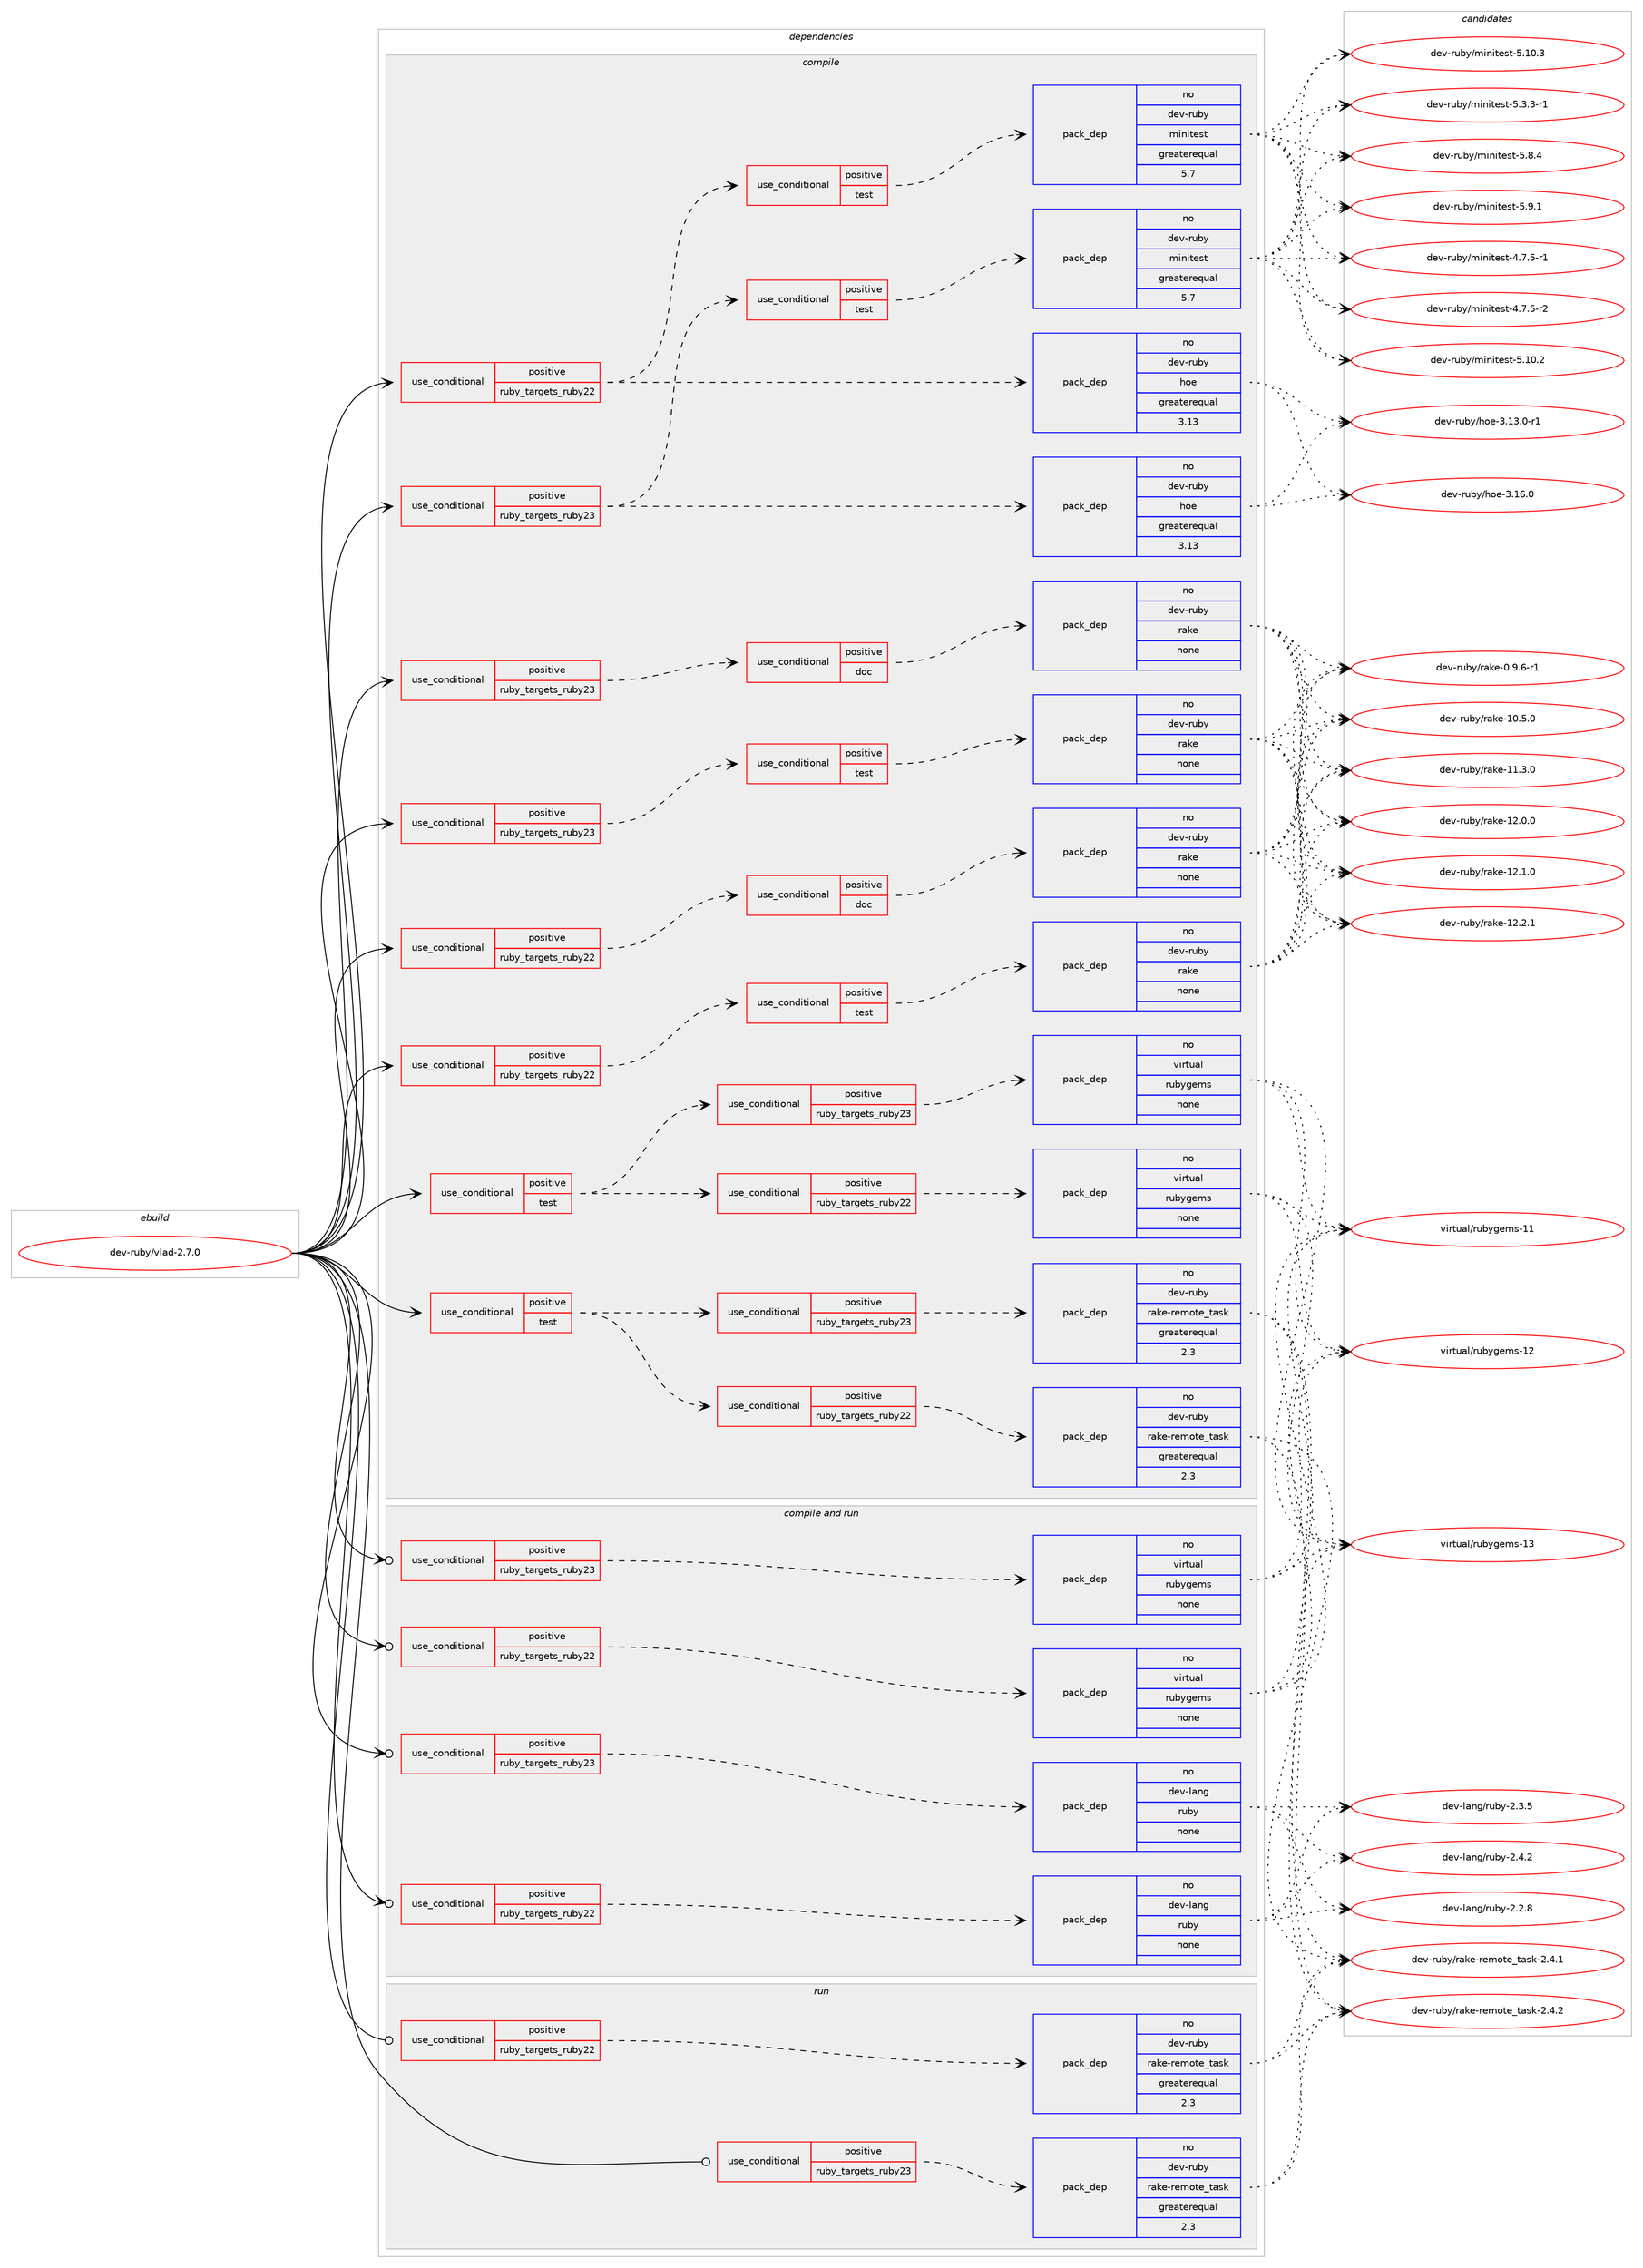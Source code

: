 digraph prolog {

# *************
# Graph options
# *************

newrank=true;
concentrate=true;
compound=true;
graph [rankdir=LR,fontname=Helvetica,fontsize=10,ranksep=1.5];#, ranksep=2.5, nodesep=0.2];
edge  [arrowhead=vee];
node  [fontname=Helvetica,fontsize=10];

# **********
# The ebuild
# **********

subgraph cluster_leftcol {
color=gray;
rank=same;
label=<<i>ebuild</i>>;
id [label="dev-ruby/vlad-2.7.0", color=red, width=4, href="../dev-ruby/vlad-2.7.0.svg"];
}

# ****************
# The dependencies
# ****************

subgraph cluster_midcol {
color=gray;
label=<<i>dependencies</i>>;
subgraph cluster_compile {
fillcolor="#eeeeee";
style=filled;
label=<<i>compile</i>>;
subgraph cond76175 {
dependency277007 [label=<<TABLE BORDER="0" CELLBORDER="1" CELLSPACING="0" CELLPADDING="4"><TR><TD ROWSPAN="3" CELLPADDING="10">use_conditional</TD></TR><TR><TD>positive</TD></TR><TR><TD>ruby_targets_ruby22</TD></TR></TABLE>>, shape=none, color=red];
subgraph cond76176 {
dependency277008 [label=<<TABLE BORDER="0" CELLBORDER="1" CELLSPACING="0" CELLPADDING="4"><TR><TD ROWSPAN="3" CELLPADDING="10">use_conditional</TD></TR><TR><TD>positive</TD></TR><TR><TD>doc</TD></TR></TABLE>>, shape=none, color=red];
subgraph pack196716 {
dependency277009 [label=<<TABLE BORDER="0" CELLBORDER="1" CELLSPACING="0" CELLPADDING="4" WIDTH="220"><TR><TD ROWSPAN="6" CELLPADDING="30">pack_dep</TD></TR><TR><TD WIDTH="110">no</TD></TR><TR><TD>dev-ruby</TD></TR><TR><TD>rake</TD></TR><TR><TD>none</TD></TR><TR><TD></TD></TR></TABLE>>, shape=none, color=blue];
}
dependency277008:e -> dependency277009:w [weight=20,style="dashed",arrowhead="vee"];
}
dependency277007:e -> dependency277008:w [weight=20,style="dashed",arrowhead="vee"];
}
id:e -> dependency277007:w [weight=20,style="solid",arrowhead="vee"];
subgraph cond76177 {
dependency277010 [label=<<TABLE BORDER="0" CELLBORDER="1" CELLSPACING="0" CELLPADDING="4"><TR><TD ROWSPAN="3" CELLPADDING="10">use_conditional</TD></TR><TR><TD>positive</TD></TR><TR><TD>ruby_targets_ruby22</TD></TR></TABLE>>, shape=none, color=red];
subgraph cond76178 {
dependency277011 [label=<<TABLE BORDER="0" CELLBORDER="1" CELLSPACING="0" CELLPADDING="4"><TR><TD ROWSPAN="3" CELLPADDING="10">use_conditional</TD></TR><TR><TD>positive</TD></TR><TR><TD>test</TD></TR></TABLE>>, shape=none, color=red];
subgraph pack196717 {
dependency277012 [label=<<TABLE BORDER="0" CELLBORDER="1" CELLSPACING="0" CELLPADDING="4" WIDTH="220"><TR><TD ROWSPAN="6" CELLPADDING="30">pack_dep</TD></TR><TR><TD WIDTH="110">no</TD></TR><TR><TD>dev-ruby</TD></TR><TR><TD>rake</TD></TR><TR><TD>none</TD></TR><TR><TD></TD></TR></TABLE>>, shape=none, color=blue];
}
dependency277011:e -> dependency277012:w [weight=20,style="dashed",arrowhead="vee"];
}
dependency277010:e -> dependency277011:w [weight=20,style="dashed",arrowhead="vee"];
}
id:e -> dependency277010:w [weight=20,style="solid",arrowhead="vee"];
subgraph cond76179 {
dependency277013 [label=<<TABLE BORDER="0" CELLBORDER="1" CELLSPACING="0" CELLPADDING="4"><TR><TD ROWSPAN="3" CELLPADDING="10">use_conditional</TD></TR><TR><TD>positive</TD></TR><TR><TD>ruby_targets_ruby22</TD></TR></TABLE>>, shape=none, color=red];
subgraph pack196718 {
dependency277014 [label=<<TABLE BORDER="0" CELLBORDER="1" CELLSPACING="0" CELLPADDING="4" WIDTH="220"><TR><TD ROWSPAN="6" CELLPADDING="30">pack_dep</TD></TR><TR><TD WIDTH="110">no</TD></TR><TR><TD>dev-ruby</TD></TR><TR><TD>hoe</TD></TR><TR><TD>greaterequal</TD></TR><TR><TD>3.13</TD></TR></TABLE>>, shape=none, color=blue];
}
dependency277013:e -> dependency277014:w [weight=20,style="dashed",arrowhead="vee"];
subgraph cond76180 {
dependency277015 [label=<<TABLE BORDER="0" CELLBORDER="1" CELLSPACING="0" CELLPADDING="4"><TR><TD ROWSPAN="3" CELLPADDING="10">use_conditional</TD></TR><TR><TD>positive</TD></TR><TR><TD>test</TD></TR></TABLE>>, shape=none, color=red];
subgraph pack196719 {
dependency277016 [label=<<TABLE BORDER="0" CELLBORDER="1" CELLSPACING="0" CELLPADDING="4" WIDTH="220"><TR><TD ROWSPAN="6" CELLPADDING="30">pack_dep</TD></TR><TR><TD WIDTH="110">no</TD></TR><TR><TD>dev-ruby</TD></TR><TR><TD>minitest</TD></TR><TR><TD>greaterequal</TD></TR><TR><TD>5.7</TD></TR></TABLE>>, shape=none, color=blue];
}
dependency277015:e -> dependency277016:w [weight=20,style="dashed",arrowhead="vee"];
}
dependency277013:e -> dependency277015:w [weight=20,style="dashed",arrowhead="vee"];
}
id:e -> dependency277013:w [weight=20,style="solid",arrowhead="vee"];
subgraph cond76181 {
dependency277017 [label=<<TABLE BORDER="0" CELLBORDER="1" CELLSPACING="0" CELLPADDING="4"><TR><TD ROWSPAN="3" CELLPADDING="10">use_conditional</TD></TR><TR><TD>positive</TD></TR><TR><TD>ruby_targets_ruby23</TD></TR></TABLE>>, shape=none, color=red];
subgraph cond76182 {
dependency277018 [label=<<TABLE BORDER="0" CELLBORDER="1" CELLSPACING="0" CELLPADDING="4"><TR><TD ROWSPAN="3" CELLPADDING="10">use_conditional</TD></TR><TR><TD>positive</TD></TR><TR><TD>doc</TD></TR></TABLE>>, shape=none, color=red];
subgraph pack196720 {
dependency277019 [label=<<TABLE BORDER="0" CELLBORDER="1" CELLSPACING="0" CELLPADDING="4" WIDTH="220"><TR><TD ROWSPAN="6" CELLPADDING="30">pack_dep</TD></TR><TR><TD WIDTH="110">no</TD></TR><TR><TD>dev-ruby</TD></TR><TR><TD>rake</TD></TR><TR><TD>none</TD></TR><TR><TD></TD></TR></TABLE>>, shape=none, color=blue];
}
dependency277018:e -> dependency277019:w [weight=20,style="dashed",arrowhead="vee"];
}
dependency277017:e -> dependency277018:w [weight=20,style="dashed",arrowhead="vee"];
}
id:e -> dependency277017:w [weight=20,style="solid",arrowhead="vee"];
subgraph cond76183 {
dependency277020 [label=<<TABLE BORDER="0" CELLBORDER="1" CELLSPACING="0" CELLPADDING="4"><TR><TD ROWSPAN="3" CELLPADDING="10">use_conditional</TD></TR><TR><TD>positive</TD></TR><TR><TD>ruby_targets_ruby23</TD></TR></TABLE>>, shape=none, color=red];
subgraph cond76184 {
dependency277021 [label=<<TABLE BORDER="0" CELLBORDER="1" CELLSPACING="0" CELLPADDING="4"><TR><TD ROWSPAN="3" CELLPADDING="10">use_conditional</TD></TR><TR><TD>positive</TD></TR><TR><TD>test</TD></TR></TABLE>>, shape=none, color=red];
subgraph pack196721 {
dependency277022 [label=<<TABLE BORDER="0" CELLBORDER="1" CELLSPACING="0" CELLPADDING="4" WIDTH="220"><TR><TD ROWSPAN="6" CELLPADDING="30">pack_dep</TD></TR><TR><TD WIDTH="110">no</TD></TR><TR><TD>dev-ruby</TD></TR><TR><TD>rake</TD></TR><TR><TD>none</TD></TR><TR><TD></TD></TR></TABLE>>, shape=none, color=blue];
}
dependency277021:e -> dependency277022:w [weight=20,style="dashed",arrowhead="vee"];
}
dependency277020:e -> dependency277021:w [weight=20,style="dashed",arrowhead="vee"];
}
id:e -> dependency277020:w [weight=20,style="solid",arrowhead="vee"];
subgraph cond76185 {
dependency277023 [label=<<TABLE BORDER="0" CELLBORDER="1" CELLSPACING="0" CELLPADDING="4"><TR><TD ROWSPAN="3" CELLPADDING="10">use_conditional</TD></TR><TR><TD>positive</TD></TR><TR><TD>ruby_targets_ruby23</TD></TR></TABLE>>, shape=none, color=red];
subgraph pack196722 {
dependency277024 [label=<<TABLE BORDER="0" CELLBORDER="1" CELLSPACING="0" CELLPADDING="4" WIDTH="220"><TR><TD ROWSPAN="6" CELLPADDING="30">pack_dep</TD></TR><TR><TD WIDTH="110">no</TD></TR><TR><TD>dev-ruby</TD></TR><TR><TD>hoe</TD></TR><TR><TD>greaterequal</TD></TR><TR><TD>3.13</TD></TR></TABLE>>, shape=none, color=blue];
}
dependency277023:e -> dependency277024:w [weight=20,style="dashed",arrowhead="vee"];
subgraph cond76186 {
dependency277025 [label=<<TABLE BORDER="0" CELLBORDER="1" CELLSPACING="0" CELLPADDING="4"><TR><TD ROWSPAN="3" CELLPADDING="10">use_conditional</TD></TR><TR><TD>positive</TD></TR><TR><TD>test</TD></TR></TABLE>>, shape=none, color=red];
subgraph pack196723 {
dependency277026 [label=<<TABLE BORDER="0" CELLBORDER="1" CELLSPACING="0" CELLPADDING="4" WIDTH="220"><TR><TD ROWSPAN="6" CELLPADDING="30">pack_dep</TD></TR><TR><TD WIDTH="110">no</TD></TR><TR><TD>dev-ruby</TD></TR><TR><TD>minitest</TD></TR><TR><TD>greaterequal</TD></TR><TR><TD>5.7</TD></TR></TABLE>>, shape=none, color=blue];
}
dependency277025:e -> dependency277026:w [weight=20,style="dashed",arrowhead="vee"];
}
dependency277023:e -> dependency277025:w [weight=20,style="dashed",arrowhead="vee"];
}
id:e -> dependency277023:w [weight=20,style="solid",arrowhead="vee"];
subgraph cond76187 {
dependency277027 [label=<<TABLE BORDER="0" CELLBORDER="1" CELLSPACING="0" CELLPADDING="4"><TR><TD ROWSPAN="3" CELLPADDING="10">use_conditional</TD></TR><TR><TD>positive</TD></TR><TR><TD>test</TD></TR></TABLE>>, shape=none, color=red];
subgraph cond76188 {
dependency277028 [label=<<TABLE BORDER="0" CELLBORDER="1" CELLSPACING="0" CELLPADDING="4"><TR><TD ROWSPAN="3" CELLPADDING="10">use_conditional</TD></TR><TR><TD>positive</TD></TR><TR><TD>ruby_targets_ruby22</TD></TR></TABLE>>, shape=none, color=red];
subgraph pack196724 {
dependency277029 [label=<<TABLE BORDER="0" CELLBORDER="1" CELLSPACING="0" CELLPADDING="4" WIDTH="220"><TR><TD ROWSPAN="6" CELLPADDING="30">pack_dep</TD></TR><TR><TD WIDTH="110">no</TD></TR><TR><TD>dev-ruby</TD></TR><TR><TD>rake-remote_task</TD></TR><TR><TD>greaterequal</TD></TR><TR><TD>2.3</TD></TR></TABLE>>, shape=none, color=blue];
}
dependency277028:e -> dependency277029:w [weight=20,style="dashed",arrowhead="vee"];
}
dependency277027:e -> dependency277028:w [weight=20,style="dashed",arrowhead="vee"];
subgraph cond76189 {
dependency277030 [label=<<TABLE BORDER="0" CELLBORDER="1" CELLSPACING="0" CELLPADDING="4"><TR><TD ROWSPAN="3" CELLPADDING="10">use_conditional</TD></TR><TR><TD>positive</TD></TR><TR><TD>ruby_targets_ruby23</TD></TR></TABLE>>, shape=none, color=red];
subgraph pack196725 {
dependency277031 [label=<<TABLE BORDER="0" CELLBORDER="1" CELLSPACING="0" CELLPADDING="4" WIDTH="220"><TR><TD ROWSPAN="6" CELLPADDING="30">pack_dep</TD></TR><TR><TD WIDTH="110">no</TD></TR><TR><TD>dev-ruby</TD></TR><TR><TD>rake-remote_task</TD></TR><TR><TD>greaterequal</TD></TR><TR><TD>2.3</TD></TR></TABLE>>, shape=none, color=blue];
}
dependency277030:e -> dependency277031:w [weight=20,style="dashed",arrowhead="vee"];
}
dependency277027:e -> dependency277030:w [weight=20,style="dashed",arrowhead="vee"];
}
id:e -> dependency277027:w [weight=20,style="solid",arrowhead="vee"];
subgraph cond76190 {
dependency277032 [label=<<TABLE BORDER="0" CELLBORDER="1" CELLSPACING="0" CELLPADDING="4"><TR><TD ROWSPAN="3" CELLPADDING="10">use_conditional</TD></TR><TR><TD>positive</TD></TR><TR><TD>test</TD></TR></TABLE>>, shape=none, color=red];
subgraph cond76191 {
dependency277033 [label=<<TABLE BORDER="0" CELLBORDER="1" CELLSPACING="0" CELLPADDING="4"><TR><TD ROWSPAN="3" CELLPADDING="10">use_conditional</TD></TR><TR><TD>positive</TD></TR><TR><TD>ruby_targets_ruby22</TD></TR></TABLE>>, shape=none, color=red];
subgraph pack196726 {
dependency277034 [label=<<TABLE BORDER="0" CELLBORDER="1" CELLSPACING="0" CELLPADDING="4" WIDTH="220"><TR><TD ROWSPAN="6" CELLPADDING="30">pack_dep</TD></TR><TR><TD WIDTH="110">no</TD></TR><TR><TD>virtual</TD></TR><TR><TD>rubygems</TD></TR><TR><TD>none</TD></TR><TR><TD></TD></TR></TABLE>>, shape=none, color=blue];
}
dependency277033:e -> dependency277034:w [weight=20,style="dashed",arrowhead="vee"];
}
dependency277032:e -> dependency277033:w [weight=20,style="dashed",arrowhead="vee"];
subgraph cond76192 {
dependency277035 [label=<<TABLE BORDER="0" CELLBORDER="1" CELLSPACING="0" CELLPADDING="4"><TR><TD ROWSPAN="3" CELLPADDING="10">use_conditional</TD></TR><TR><TD>positive</TD></TR><TR><TD>ruby_targets_ruby23</TD></TR></TABLE>>, shape=none, color=red];
subgraph pack196727 {
dependency277036 [label=<<TABLE BORDER="0" CELLBORDER="1" CELLSPACING="0" CELLPADDING="4" WIDTH="220"><TR><TD ROWSPAN="6" CELLPADDING="30">pack_dep</TD></TR><TR><TD WIDTH="110">no</TD></TR><TR><TD>virtual</TD></TR><TR><TD>rubygems</TD></TR><TR><TD>none</TD></TR><TR><TD></TD></TR></TABLE>>, shape=none, color=blue];
}
dependency277035:e -> dependency277036:w [weight=20,style="dashed",arrowhead="vee"];
}
dependency277032:e -> dependency277035:w [weight=20,style="dashed",arrowhead="vee"];
}
id:e -> dependency277032:w [weight=20,style="solid",arrowhead="vee"];
}
subgraph cluster_compileandrun {
fillcolor="#eeeeee";
style=filled;
label=<<i>compile and run</i>>;
subgraph cond76193 {
dependency277037 [label=<<TABLE BORDER="0" CELLBORDER="1" CELLSPACING="0" CELLPADDING="4"><TR><TD ROWSPAN="3" CELLPADDING="10">use_conditional</TD></TR><TR><TD>positive</TD></TR><TR><TD>ruby_targets_ruby22</TD></TR></TABLE>>, shape=none, color=red];
subgraph pack196728 {
dependency277038 [label=<<TABLE BORDER="0" CELLBORDER="1" CELLSPACING="0" CELLPADDING="4" WIDTH="220"><TR><TD ROWSPAN="6" CELLPADDING="30">pack_dep</TD></TR><TR><TD WIDTH="110">no</TD></TR><TR><TD>dev-lang</TD></TR><TR><TD>ruby</TD></TR><TR><TD>none</TD></TR><TR><TD></TD></TR></TABLE>>, shape=none, color=blue];
}
dependency277037:e -> dependency277038:w [weight=20,style="dashed",arrowhead="vee"];
}
id:e -> dependency277037:w [weight=20,style="solid",arrowhead="odotvee"];
subgraph cond76194 {
dependency277039 [label=<<TABLE BORDER="0" CELLBORDER="1" CELLSPACING="0" CELLPADDING="4"><TR><TD ROWSPAN="3" CELLPADDING="10">use_conditional</TD></TR><TR><TD>positive</TD></TR><TR><TD>ruby_targets_ruby22</TD></TR></TABLE>>, shape=none, color=red];
subgraph pack196729 {
dependency277040 [label=<<TABLE BORDER="0" CELLBORDER="1" CELLSPACING="0" CELLPADDING="4" WIDTH="220"><TR><TD ROWSPAN="6" CELLPADDING="30">pack_dep</TD></TR><TR><TD WIDTH="110">no</TD></TR><TR><TD>virtual</TD></TR><TR><TD>rubygems</TD></TR><TR><TD>none</TD></TR><TR><TD></TD></TR></TABLE>>, shape=none, color=blue];
}
dependency277039:e -> dependency277040:w [weight=20,style="dashed",arrowhead="vee"];
}
id:e -> dependency277039:w [weight=20,style="solid",arrowhead="odotvee"];
subgraph cond76195 {
dependency277041 [label=<<TABLE BORDER="0" CELLBORDER="1" CELLSPACING="0" CELLPADDING="4"><TR><TD ROWSPAN="3" CELLPADDING="10">use_conditional</TD></TR><TR><TD>positive</TD></TR><TR><TD>ruby_targets_ruby23</TD></TR></TABLE>>, shape=none, color=red];
subgraph pack196730 {
dependency277042 [label=<<TABLE BORDER="0" CELLBORDER="1" CELLSPACING="0" CELLPADDING="4" WIDTH="220"><TR><TD ROWSPAN="6" CELLPADDING="30">pack_dep</TD></TR><TR><TD WIDTH="110">no</TD></TR><TR><TD>dev-lang</TD></TR><TR><TD>ruby</TD></TR><TR><TD>none</TD></TR><TR><TD></TD></TR></TABLE>>, shape=none, color=blue];
}
dependency277041:e -> dependency277042:w [weight=20,style="dashed",arrowhead="vee"];
}
id:e -> dependency277041:w [weight=20,style="solid",arrowhead="odotvee"];
subgraph cond76196 {
dependency277043 [label=<<TABLE BORDER="0" CELLBORDER="1" CELLSPACING="0" CELLPADDING="4"><TR><TD ROWSPAN="3" CELLPADDING="10">use_conditional</TD></TR><TR><TD>positive</TD></TR><TR><TD>ruby_targets_ruby23</TD></TR></TABLE>>, shape=none, color=red];
subgraph pack196731 {
dependency277044 [label=<<TABLE BORDER="0" CELLBORDER="1" CELLSPACING="0" CELLPADDING="4" WIDTH="220"><TR><TD ROWSPAN="6" CELLPADDING="30">pack_dep</TD></TR><TR><TD WIDTH="110">no</TD></TR><TR><TD>virtual</TD></TR><TR><TD>rubygems</TD></TR><TR><TD>none</TD></TR><TR><TD></TD></TR></TABLE>>, shape=none, color=blue];
}
dependency277043:e -> dependency277044:w [weight=20,style="dashed",arrowhead="vee"];
}
id:e -> dependency277043:w [weight=20,style="solid",arrowhead="odotvee"];
}
subgraph cluster_run {
fillcolor="#eeeeee";
style=filled;
label=<<i>run</i>>;
subgraph cond76197 {
dependency277045 [label=<<TABLE BORDER="0" CELLBORDER="1" CELLSPACING="0" CELLPADDING="4"><TR><TD ROWSPAN="3" CELLPADDING="10">use_conditional</TD></TR><TR><TD>positive</TD></TR><TR><TD>ruby_targets_ruby22</TD></TR></TABLE>>, shape=none, color=red];
subgraph pack196732 {
dependency277046 [label=<<TABLE BORDER="0" CELLBORDER="1" CELLSPACING="0" CELLPADDING="4" WIDTH="220"><TR><TD ROWSPAN="6" CELLPADDING="30">pack_dep</TD></TR><TR><TD WIDTH="110">no</TD></TR><TR><TD>dev-ruby</TD></TR><TR><TD>rake-remote_task</TD></TR><TR><TD>greaterequal</TD></TR><TR><TD>2.3</TD></TR></TABLE>>, shape=none, color=blue];
}
dependency277045:e -> dependency277046:w [weight=20,style="dashed",arrowhead="vee"];
}
id:e -> dependency277045:w [weight=20,style="solid",arrowhead="odot"];
subgraph cond76198 {
dependency277047 [label=<<TABLE BORDER="0" CELLBORDER="1" CELLSPACING="0" CELLPADDING="4"><TR><TD ROWSPAN="3" CELLPADDING="10">use_conditional</TD></TR><TR><TD>positive</TD></TR><TR><TD>ruby_targets_ruby23</TD></TR></TABLE>>, shape=none, color=red];
subgraph pack196733 {
dependency277048 [label=<<TABLE BORDER="0" CELLBORDER="1" CELLSPACING="0" CELLPADDING="4" WIDTH="220"><TR><TD ROWSPAN="6" CELLPADDING="30">pack_dep</TD></TR><TR><TD WIDTH="110">no</TD></TR><TR><TD>dev-ruby</TD></TR><TR><TD>rake-remote_task</TD></TR><TR><TD>greaterequal</TD></TR><TR><TD>2.3</TD></TR></TABLE>>, shape=none, color=blue];
}
dependency277047:e -> dependency277048:w [weight=20,style="dashed",arrowhead="vee"];
}
id:e -> dependency277047:w [weight=20,style="solid",arrowhead="odot"];
}
}

# **************
# The candidates
# **************

subgraph cluster_choices {
rank=same;
color=gray;
label=<<i>candidates</i>>;

subgraph choice196716 {
color=black;
nodesep=1;
choice100101118451141179812147114971071014548465746544511449 [label="dev-ruby/rake-0.9.6-r1", color=red, width=4,href="../dev-ruby/rake-0.9.6-r1.svg"];
choice1001011184511411798121471149710710145494846534648 [label="dev-ruby/rake-10.5.0", color=red, width=4,href="../dev-ruby/rake-10.5.0.svg"];
choice1001011184511411798121471149710710145494946514648 [label="dev-ruby/rake-11.3.0", color=red, width=4,href="../dev-ruby/rake-11.3.0.svg"];
choice1001011184511411798121471149710710145495046484648 [label="dev-ruby/rake-12.0.0", color=red, width=4,href="../dev-ruby/rake-12.0.0.svg"];
choice1001011184511411798121471149710710145495046494648 [label="dev-ruby/rake-12.1.0", color=red, width=4,href="../dev-ruby/rake-12.1.0.svg"];
choice1001011184511411798121471149710710145495046504649 [label="dev-ruby/rake-12.2.1", color=red, width=4,href="../dev-ruby/rake-12.2.1.svg"];
dependency277009:e -> choice100101118451141179812147114971071014548465746544511449:w [style=dotted,weight="100"];
dependency277009:e -> choice1001011184511411798121471149710710145494846534648:w [style=dotted,weight="100"];
dependency277009:e -> choice1001011184511411798121471149710710145494946514648:w [style=dotted,weight="100"];
dependency277009:e -> choice1001011184511411798121471149710710145495046484648:w [style=dotted,weight="100"];
dependency277009:e -> choice1001011184511411798121471149710710145495046494648:w [style=dotted,weight="100"];
dependency277009:e -> choice1001011184511411798121471149710710145495046504649:w [style=dotted,weight="100"];
}
subgraph choice196717 {
color=black;
nodesep=1;
choice100101118451141179812147114971071014548465746544511449 [label="dev-ruby/rake-0.9.6-r1", color=red, width=4,href="../dev-ruby/rake-0.9.6-r1.svg"];
choice1001011184511411798121471149710710145494846534648 [label="dev-ruby/rake-10.5.0", color=red, width=4,href="../dev-ruby/rake-10.5.0.svg"];
choice1001011184511411798121471149710710145494946514648 [label="dev-ruby/rake-11.3.0", color=red, width=4,href="../dev-ruby/rake-11.3.0.svg"];
choice1001011184511411798121471149710710145495046484648 [label="dev-ruby/rake-12.0.0", color=red, width=4,href="../dev-ruby/rake-12.0.0.svg"];
choice1001011184511411798121471149710710145495046494648 [label="dev-ruby/rake-12.1.0", color=red, width=4,href="../dev-ruby/rake-12.1.0.svg"];
choice1001011184511411798121471149710710145495046504649 [label="dev-ruby/rake-12.2.1", color=red, width=4,href="../dev-ruby/rake-12.2.1.svg"];
dependency277012:e -> choice100101118451141179812147114971071014548465746544511449:w [style=dotted,weight="100"];
dependency277012:e -> choice1001011184511411798121471149710710145494846534648:w [style=dotted,weight="100"];
dependency277012:e -> choice1001011184511411798121471149710710145494946514648:w [style=dotted,weight="100"];
dependency277012:e -> choice1001011184511411798121471149710710145495046484648:w [style=dotted,weight="100"];
dependency277012:e -> choice1001011184511411798121471149710710145495046494648:w [style=dotted,weight="100"];
dependency277012:e -> choice1001011184511411798121471149710710145495046504649:w [style=dotted,weight="100"];
}
subgraph choice196718 {
color=black;
nodesep=1;
choice100101118451141179812147104111101455146495146484511449 [label="dev-ruby/hoe-3.13.0-r1", color=red, width=4,href="../dev-ruby/hoe-3.13.0-r1.svg"];
choice10010111845114117981214710411110145514649544648 [label="dev-ruby/hoe-3.16.0", color=red, width=4,href="../dev-ruby/hoe-3.16.0.svg"];
dependency277014:e -> choice100101118451141179812147104111101455146495146484511449:w [style=dotted,weight="100"];
dependency277014:e -> choice10010111845114117981214710411110145514649544648:w [style=dotted,weight="100"];
}
subgraph choice196719 {
color=black;
nodesep=1;
choice1001011184511411798121471091051101051161011151164552465546534511449 [label="dev-ruby/minitest-4.7.5-r1", color=red, width=4,href="../dev-ruby/minitest-4.7.5-r1.svg"];
choice1001011184511411798121471091051101051161011151164552465546534511450 [label="dev-ruby/minitest-4.7.5-r2", color=red, width=4,href="../dev-ruby/minitest-4.7.5-r2.svg"];
choice10010111845114117981214710910511010511610111511645534649484650 [label="dev-ruby/minitest-5.10.2", color=red, width=4,href="../dev-ruby/minitest-5.10.2.svg"];
choice10010111845114117981214710910511010511610111511645534649484651 [label="dev-ruby/minitest-5.10.3", color=red, width=4,href="../dev-ruby/minitest-5.10.3.svg"];
choice1001011184511411798121471091051101051161011151164553465146514511449 [label="dev-ruby/minitest-5.3.3-r1", color=red, width=4,href="../dev-ruby/minitest-5.3.3-r1.svg"];
choice100101118451141179812147109105110105116101115116455346564652 [label="dev-ruby/minitest-5.8.4", color=red, width=4,href="../dev-ruby/minitest-5.8.4.svg"];
choice100101118451141179812147109105110105116101115116455346574649 [label="dev-ruby/minitest-5.9.1", color=red, width=4,href="../dev-ruby/minitest-5.9.1.svg"];
dependency277016:e -> choice1001011184511411798121471091051101051161011151164552465546534511449:w [style=dotted,weight="100"];
dependency277016:e -> choice1001011184511411798121471091051101051161011151164552465546534511450:w [style=dotted,weight="100"];
dependency277016:e -> choice10010111845114117981214710910511010511610111511645534649484650:w [style=dotted,weight="100"];
dependency277016:e -> choice10010111845114117981214710910511010511610111511645534649484651:w [style=dotted,weight="100"];
dependency277016:e -> choice1001011184511411798121471091051101051161011151164553465146514511449:w [style=dotted,weight="100"];
dependency277016:e -> choice100101118451141179812147109105110105116101115116455346564652:w [style=dotted,weight="100"];
dependency277016:e -> choice100101118451141179812147109105110105116101115116455346574649:w [style=dotted,weight="100"];
}
subgraph choice196720 {
color=black;
nodesep=1;
choice100101118451141179812147114971071014548465746544511449 [label="dev-ruby/rake-0.9.6-r1", color=red, width=4,href="../dev-ruby/rake-0.9.6-r1.svg"];
choice1001011184511411798121471149710710145494846534648 [label="dev-ruby/rake-10.5.0", color=red, width=4,href="../dev-ruby/rake-10.5.0.svg"];
choice1001011184511411798121471149710710145494946514648 [label="dev-ruby/rake-11.3.0", color=red, width=4,href="../dev-ruby/rake-11.3.0.svg"];
choice1001011184511411798121471149710710145495046484648 [label="dev-ruby/rake-12.0.0", color=red, width=4,href="../dev-ruby/rake-12.0.0.svg"];
choice1001011184511411798121471149710710145495046494648 [label="dev-ruby/rake-12.1.0", color=red, width=4,href="../dev-ruby/rake-12.1.0.svg"];
choice1001011184511411798121471149710710145495046504649 [label="dev-ruby/rake-12.2.1", color=red, width=4,href="../dev-ruby/rake-12.2.1.svg"];
dependency277019:e -> choice100101118451141179812147114971071014548465746544511449:w [style=dotted,weight="100"];
dependency277019:e -> choice1001011184511411798121471149710710145494846534648:w [style=dotted,weight="100"];
dependency277019:e -> choice1001011184511411798121471149710710145494946514648:w [style=dotted,weight="100"];
dependency277019:e -> choice1001011184511411798121471149710710145495046484648:w [style=dotted,weight="100"];
dependency277019:e -> choice1001011184511411798121471149710710145495046494648:w [style=dotted,weight="100"];
dependency277019:e -> choice1001011184511411798121471149710710145495046504649:w [style=dotted,weight="100"];
}
subgraph choice196721 {
color=black;
nodesep=1;
choice100101118451141179812147114971071014548465746544511449 [label="dev-ruby/rake-0.9.6-r1", color=red, width=4,href="../dev-ruby/rake-0.9.6-r1.svg"];
choice1001011184511411798121471149710710145494846534648 [label="dev-ruby/rake-10.5.0", color=red, width=4,href="../dev-ruby/rake-10.5.0.svg"];
choice1001011184511411798121471149710710145494946514648 [label="dev-ruby/rake-11.3.0", color=red, width=4,href="../dev-ruby/rake-11.3.0.svg"];
choice1001011184511411798121471149710710145495046484648 [label="dev-ruby/rake-12.0.0", color=red, width=4,href="../dev-ruby/rake-12.0.0.svg"];
choice1001011184511411798121471149710710145495046494648 [label="dev-ruby/rake-12.1.0", color=red, width=4,href="../dev-ruby/rake-12.1.0.svg"];
choice1001011184511411798121471149710710145495046504649 [label="dev-ruby/rake-12.2.1", color=red, width=4,href="../dev-ruby/rake-12.2.1.svg"];
dependency277022:e -> choice100101118451141179812147114971071014548465746544511449:w [style=dotted,weight="100"];
dependency277022:e -> choice1001011184511411798121471149710710145494846534648:w [style=dotted,weight="100"];
dependency277022:e -> choice1001011184511411798121471149710710145494946514648:w [style=dotted,weight="100"];
dependency277022:e -> choice1001011184511411798121471149710710145495046484648:w [style=dotted,weight="100"];
dependency277022:e -> choice1001011184511411798121471149710710145495046494648:w [style=dotted,weight="100"];
dependency277022:e -> choice1001011184511411798121471149710710145495046504649:w [style=dotted,weight="100"];
}
subgraph choice196722 {
color=black;
nodesep=1;
choice100101118451141179812147104111101455146495146484511449 [label="dev-ruby/hoe-3.13.0-r1", color=red, width=4,href="../dev-ruby/hoe-3.13.0-r1.svg"];
choice10010111845114117981214710411110145514649544648 [label="dev-ruby/hoe-3.16.0", color=red, width=4,href="../dev-ruby/hoe-3.16.0.svg"];
dependency277024:e -> choice100101118451141179812147104111101455146495146484511449:w [style=dotted,weight="100"];
dependency277024:e -> choice10010111845114117981214710411110145514649544648:w [style=dotted,weight="100"];
}
subgraph choice196723 {
color=black;
nodesep=1;
choice1001011184511411798121471091051101051161011151164552465546534511449 [label="dev-ruby/minitest-4.7.5-r1", color=red, width=4,href="../dev-ruby/minitest-4.7.5-r1.svg"];
choice1001011184511411798121471091051101051161011151164552465546534511450 [label="dev-ruby/minitest-4.7.5-r2", color=red, width=4,href="../dev-ruby/minitest-4.7.5-r2.svg"];
choice10010111845114117981214710910511010511610111511645534649484650 [label="dev-ruby/minitest-5.10.2", color=red, width=4,href="../dev-ruby/minitest-5.10.2.svg"];
choice10010111845114117981214710910511010511610111511645534649484651 [label="dev-ruby/minitest-5.10.3", color=red, width=4,href="../dev-ruby/minitest-5.10.3.svg"];
choice1001011184511411798121471091051101051161011151164553465146514511449 [label="dev-ruby/minitest-5.3.3-r1", color=red, width=4,href="../dev-ruby/minitest-5.3.3-r1.svg"];
choice100101118451141179812147109105110105116101115116455346564652 [label="dev-ruby/minitest-5.8.4", color=red, width=4,href="../dev-ruby/minitest-5.8.4.svg"];
choice100101118451141179812147109105110105116101115116455346574649 [label="dev-ruby/minitest-5.9.1", color=red, width=4,href="../dev-ruby/minitest-5.9.1.svg"];
dependency277026:e -> choice1001011184511411798121471091051101051161011151164552465546534511449:w [style=dotted,weight="100"];
dependency277026:e -> choice1001011184511411798121471091051101051161011151164552465546534511450:w [style=dotted,weight="100"];
dependency277026:e -> choice10010111845114117981214710910511010511610111511645534649484650:w [style=dotted,weight="100"];
dependency277026:e -> choice10010111845114117981214710910511010511610111511645534649484651:w [style=dotted,weight="100"];
dependency277026:e -> choice1001011184511411798121471091051101051161011151164553465146514511449:w [style=dotted,weight="100"];
dependency277026:e -> choice100101118451141179812147109105110105116101115116455346564652:w [style=dotted,weight="100"];
dependency277026:e -> choice100101118451141179812147109105110105116101115116455346574649:w [style=dotted,weight="100"];
}
subgraph choice196724 {
color=black;
nodesep=1;
choice10010111845114117981214711497107101451141011091111161019511697115107455046524649 [label="dev-ruby/rake-remote_task-2.4.1", color=red, width=4,href="../dev-ruby/rake-remote_task-2.4.1.svg"];
choice10010111845114117981214711497107101451141011091111161019511697115107455046524650 [label="dev-ruby/rake-remote_task-2.4.2", color=red, width=4,href="../dev-ruby/rake-remote_task-2.4.2.svg"];
dependency277029:e -> choice10010111845114117981214711497107101451141011091111161019511697115107455046524649:w [style=dotted,weight="100"];
dependency277029:e -> choice10010111845114117981214711497107101451141011091111161019511697115107455046524650:w [style=dotted,weight="100"];
}
subgraph choice196725 {
color=black;
nodesep=1;
choice10010111845114117981214711497107101451141011091111161019511697115107455046524649 [label="dev-ruby/rake-remote_task-2.4.1", color=red, width=4,href="../dev-ruby/rake-remote_task-2.4.1.svg"];
choice10010111845114117981214711497107101451141011091111161019511697115107455046524650 [label="dev-ruby/rake-remote_task-2.4.2", color=red, width=4,href="../dev-ruby/rake-remote_task-2.4.2.svg"];
dependency277031:e -> choice10010111845114117981214711497107101451141011091111161019511697115107455046524649:w [style=dotted,weight="100"];
dependency277031:e -> choice10010111845114117981214711497107101451141011091111161019511697115107455046524650:w [style=dotted,weight="100"];
}
subgraph choice196726 {
color=black;
nodesep=1;
choice118105114116117971084711411798121103101109115454949 [label="virtual/rubygems-11", color=red, width=4,href="../virtual/rubygems-11.svg"];
choice118105114116117971084711411798121103101109115454950 [label="virtual/rubygems-12", color=red, width=4,href="../virtual/rubygems-12.svg"];
choice118105114116117971084711411798121103101109115454951 [label="virtual/rubygems-13", color=red, width=4,href="../virtual/rubygems-13.svg"];
dependency277034:e -> choice118105114116117971084711411798121103101109115454949:w [style=dotted,weight="100"];
dependency277034:e -> choice118105114116117971084711411798121103101109115454950:w [style=dotted,weight="100"];
dependency277034:e -> choice118105114116117971084711411798121103101109115454951:w [style=dotted,weight="100"];
}
subgraph choice196727 {
color=black;
nodesep=1;
choice118105114116117971084711411798121103101109115454949 [label="virtual/rubygems-11", color=red, width=4,href="../virtual/rubygems-11.svg"];
choice118105114116117971084711411798121103101109115454950 [label="virtual/rubygems-12", color=red, width=4,href="../virtual/rubygems-12.svg"];
choice118105114116117971084711411798121103101109115454951 [label="virtual/rubygems-13", color=red, width=4,href="../virtual/rubygems-13.svg"];
dependency277036:e -> choice118105114116117971084711411798121103101109115454949:w [style=dotted,weight="100"];
dependency277036:e -> choice118105114116117971084711411798121103101109115454950:w [style=dotted,weight="100"];
dependency277036:e -> choice118105114116117971084711411798121103101109115454951:w [style=dotted,weight="100"];
}
subgraph choice196728 {
color=black;
nodesep=1;
choice10010111845108971101034711411798121455046504656 [label="dev-lang/ruby-2.2.8", color=red, width=4,href="../dev-lang/ruby-2.2.8.svg"];
choice10010111845108971101034711411798121455046514653 [label="dev-lang/ruby-2.3.5", color=red, width=4,href="../dev-lang/ruby-2.3.5.svg"];
choice10010111845108971101034711411798121455046524650 [label="dev-lang/ruby-2.4.2", color=red, width=4,href="../dev-lang/ruby-2.4.2.svg"];
dependency277038:e -> choice10010111845108971101034711411798121455046504656:w [style=dotted,weight="100"];
dependency277038:e -> choice10010111845108971101034711411798121455046514653:w [style=dotted,weight="100"];
dependency277038:e -> choice10010111845108971101034711411798121455046524650:w [style=dotted,weight="100"];
}
subgraph choice196729 {
color=black;
nodesep=1;
choice118105114116117971084711411798121103101109115454949 [label="virtual/rubygems-11", color=red, width=4,href="../virtual/rubygems-11.svg"];
choice118105114116117971084711411798121103101109115454950 [label="virtual/rubygems-12", color=red, width=4,href="../virtual/rubygems-12.svg"];
choice118105114116117971084711411798121103101109115454951 [label="virtual/rubygems-13", color=red, width=4,href="../virtual/rubygems-13.svg"];
dependency277040:e -> choice118105114116117971084711411798121103101109115454949:w [style=dotted,weight="100"];
dependency277040:e -> choice118105114116117971084711411798121103101109115454950:w [style=dotted,weight="100"];
dependency277040:e -> choice118105114116117971084711411798121103101109115454951:w [style=dotted,weight="100"];
}
subgraph choice196730 {
color=black;
nodesep=1;
choice10010111845108971101034711411798121455046504656 [label="dev-lang/ruby-2.2.8", color=red, width=4,href="../dev-lang/ruby-2.2.8.svg"];
choice10010111845108971101034711411798121455046514653 [label="dev-lang/ruby-2.3.5", color=red, width=4,href="../dev-lang/ruby-2.3.5.svg"];
choice10010111845108971101034711411798121455046524650 [label="dev-lang/ruby-2.4.2", color=red, width=4,href="../dev-lang/ruby-2.4.2.svg"];
dependency277042:e -> choice10010111845108971101034711411798121455046504656:w [style=dotted,weight="100"];
dependency277042:e -> choice10010111845108971101034711411798121455046514653:w [style=dotted,weight="100"];
dependency277042:e -> choice10010111845108971101034711411798121455046524650:w [style=dotted,weight="100"];
}
subgraph choice196731 {
color=black;
nodesep=1;
choice118105114116117971084711411798121103101109115454949 [label="virtual/rubygems-11", color=red, width=4,href="../virtual/rubygems-11.svg"];
choice118105114116117971084711411798121103101109115454950 [label="virtual/rubygems-12", color=red, width=4,href="../virtual/rubygems-12.svg"];
choice118105114116117971084711411798121103101109115454951 [label="virtual/rubygems-13", color=red, width=4,href="../virtual/rubygems-13.svg"];
dependency277044:e -> choice118105114116117971084711411798121103101109115454949:w [style=dotted,weight="100"];
dependency277044:e -> choice118105114116117971084711411798121103101109115454950:w [style=dotted,weight="100"];
dependency277044:e -> choice118105114116117971084711411798121103101109115454951:w [style=dotted,weight="100"];
}
subgraph choice196732 {
color=black;
nodesep=1;
choice10010111845114117981214711497107101451141011091111161019511697115107455046524649 [label="dev-ruby/rake-remote_task-2.4.1", color=red, width=4,href="../dev-ruby/rake-remote_task-2.4.1.svg"];
choice10010111845114117981214711497107101451141011091111161019511697115107455046524650 [label="dev-ruby/rake-remote_task-2.4.2", color=red, width=4,href="../dev-ruby/rake-remote_task-2.4.2.svg"];
dependency277046:e -> choice10010111845114117981214711497107101451141011091111161019511697115107455046524649:w [style=dotted,weight="100"];
dependency277046:e -> choice10010111845114117981214711497107101451141011091111161019511697115107455046524650:w [style=dotted,weight="100"];
}
subgraph choice196733 {
color=black;
nodesep=1;
choice10010111845114117981214711497107101451141011091111161019511697115107455046524649 [label="dev-ruby/rake-remote_task-2.4.1", color=red, width=4,href="../dev-ruby/rake-remote_task-2.4.1.svg"];
choice10010111845114117981214711497107101451141011091111161019511697115107455046524650 [label="dev-ruby/rake-remote_task-2.4.2", color=red, width=4,href="../dev-ruby/rake-remote_task-2.4.2.svg"];
dependency277048:e -> choice10010111845114117981214711497107101451141011091111161019511697115107455046524649:w [style=dotted,weight="100"];
dependency277048:e -> choice10010111845114117981214711497107101451141011091111161019511697115107455046524650:w [style=dotted,weight="100"];
}
}

}
